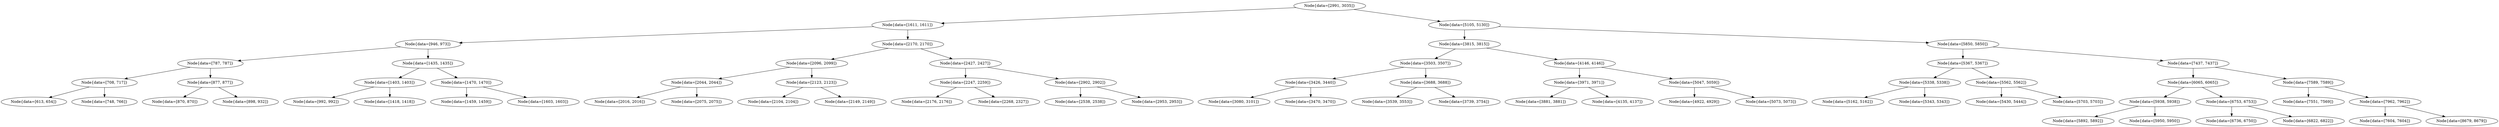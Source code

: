 digraph G{
910470674 [label="Node{data=[2991, 3035]}"]
910470674 -> 485877840
485877840 [label="Node{data=[1611, 1611]}"]
485877840 -> 1292748984
1292748984 [label="Node{data=[946, 973]}"]
1292748984 -> 299680921
299680921 [label="Node{data=[787, 787]}"]
299680921 -> 50060430
50060430 [label="Node{data=[708, 717]}"]
50060430 -> 830411753
830411753 [label="Node{data=[613, 654]}"]
50060430 -> 303318390
303318390 [label="Node{data=[748, 766]}"]
299680921 -> 1704698785
1704698785 [label="Node{data=[877, 877]}"]
1704698785 -> 970460208
970460208 [label="Node{data=[870, 870]}"]
1704698785 -> 1886494905
1886494905 [label="Node{data=[898, 932]}"]
1292748984 -> 1082029108
1082029108 [label="Node{data=[1435, 1435]}"]
1082029108 -> 2025865521
2025865521 [label="Node{data=[1403, 1403]}"]
2025865521 -> 16804757
16804757 [label="Node{data=[992, 992]}"]
2025865521 -> 2080991076
2080991076 [label="Node{data=[1418, 1418]}"]
1082029108 -> 1340437253
1340437253 [label="Node{data=[1470, 1470]}"]
1340437253 -> 903244289
903244289 [label="Node{data=[1459, 1459]}"]
1340437253 -> 923333613
923333613 [label="Node{data=[1603, 1603]}"]
485877840 -> 9277487
9277487 [label="Node{data=[2170, 2170]}"]
9277487 -> 1679079008
1679079008 [label="Node{data=[2096, 2099]}"]
1679079008 -> 1645497985
1645497985 [label="Node{data=[2044, 2044]}"]
1645497985 -> 309546677
309546677 [label="Node{data=[2016, 2016]}"]
1645497985 -> 2115221564
2115221564 [label="Node{data=[2075, 2075]}"]
1679079008 -> 1073067560
1073067560 [label="Node{data=[2123, 2123]}"]
1073067560 -> 2136311569
2136311569 [label="Node{data=[2104, 2104]}"]
1073067560 -> 2002479272
2002479272 [label="Node{data=[2149, 2149]}"]
9277487 -> 350940199
350940199 [label="Node{data=[2427, 2427]}"]
350940199 -> 113007716
113007716 [label="Node{data=[2247, 2259]}"]
113007716 -> 1426210477
1426210477 [label="Node{data=[2176, 2176]}"]
113007716 -> 2041582221
2041582221 [label="Node{data=[2268, 2327]}"]
350940199 -> 980959816
980959816 [label="Node{data=[2902, 2902]}"]
980959816 -> 1589863967
1589863967 [label="Node{data=[2538, 2538]}"]
980959816 -> 451992636
451992636 [label="Node{data=[2953, 2953]}"]
910470674 -> 1663926677
1663926677 [label="Node{data=[5105, 5130]}"]
1663926677 -> 465565114
465565114 [label="Node{data=[3815, 3815]}"]
465565114 -> 1586076492
1586076492 [label="Node{data=[3503, 3507]}"]
1586076492 -> 1107602845
1107602845 [label="Node{data=[3426, 3440]}"]
1107602845 -> 1303031137
1303031137 [label="Node{data=[3080, 3101]}"]
1107602845 -> 693928779
693928779 [label="Node{data=[3470, 3470]}"]
1586076492 -> 1000156887
1000156887 [label="Node{data=[3688, 3688]}"]
1000156887 -> 1553077372
1553077372 [label="Node{data=[3539, 3553]}"]
1000156887 -> 1154181930
1154181930 [label="Node{data=[3739, 3754]}"]
465565114 -> 155254307
155254307 [label="Node{data=[4146, 4146]}"]
155254307 -> 1543082570
1543082570 [label="Node{data=[3971, 3971]}"]
1543082570 -> 394546365
394546365 [label="Node{data=[3881, 3881]}"]
1543082570 -> 134870876
134870876 [label="Node{data=[4135, 4137]}"]
155254307 -> 104247704
104247704 [label="Node{data=[5047, 5059]}"]
104247704 -> 290068694
290068694 [label="Node{data=[4922, 4929]}"]
104247704 -> 605970406
605970406 [label="Node{data=[5073, 5073]}"]
1663926677 -> 1667952430
1667952430 [label="Node{data=[5850, 5850]}"]
1667952430 -> 1348675754
1348675754 [label="Node{data=[5367, 5367]}"]
1348675754 -> 296621784
296621784 [label="Node{data=[5338, 5338]}"]
296621784 -> 1192856164
1192856164 [label="Node{data=[5162, 5162]}"]
296621784 -> 1933450806
1933450806 [label="Node{data=[5343, 5343]}"]
1348675754 -> 986799747
986799747 [label="Node{data=[5562, 5562]}"]
986799747 -> 1529386967
1529386967 [label="Node{data=[5430, 5444]}"]
986799747 -> 1349086332
1349086332 [label="Node{data=[5703, 5703]}"]
1667952430 -> 1403328489
1403328489 [label="Node{data=[7437, 7437]}"]
1403328489 -> 1664118360
1664118360 [label="Node{data=[6065, 6065]}"]
1664118360 -> 2084166598
2084166598 [label="Node{data=[5938, 5938]}"]
2084166598 -> 1739080369
1739080369 [label="Node{data=[5892, 5892]}"]
2084166598 -> 474549234
474549234 [label="Node{data=[5950, 5950]}"]
1664118360 -> 2095838349
2095838349 [label="Node{data=[6753, 6753]}"]
2095838349 -> 1312749373
1312749373 [label="Node{data=[6736, 6750]}"]
2095838349 -> 1806076289
1806076289 [label="Node{data=[6822, 6822]}"]
1403328489 -> 1063520668
1063520668 [label="Node{data=[7589, 7589]}"]
1063520668 -> 470338913
470338913 [label="Node{data=[7551, 7569]}"]
1063520668 -> 624314050
624314050 [label="Node{data=[7962, 7962]}"]
624314050 -> 2055416164
2055416164 [label="Node{data=[7604, 7604]}"]
624314050 -> 1697965889
1697965889 [label="Node{data=[8679, 8679]}"]
}